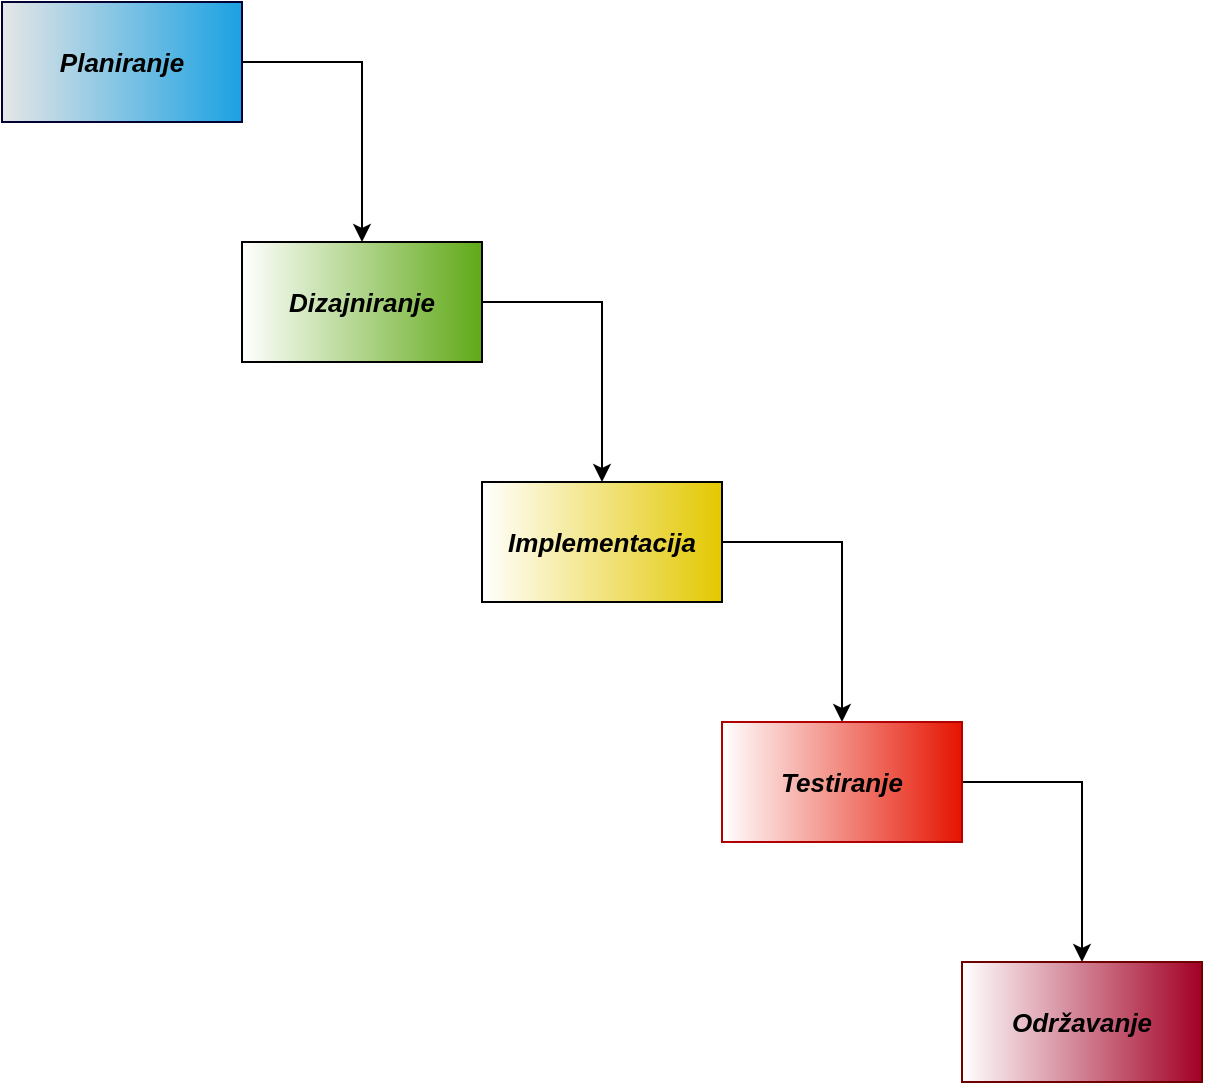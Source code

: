 <mxfile version="14.6.5" type="device"><diagram id="v_jOgmkJaCX-mCwG1Yf0" name="Page-1"><mxGraphModel dx="1422" dy="800" grid="1" gridSize="10" guides="1" tooltips="1" connect="1" arrows="1" fold="1" page="1" pageScale="1" pageWidth="1169" pageHeight="1654" math="0" shadow="0"><root><mxCell id="0"/><mxCell id="1" parent="0"/><mxCell id="fG6dmff4NVvbZzy_g_ff-6" style="edgeStyle=orthogonalEdgeStyle;rounded=0;orthogonalLoop=1;jettySize=auto;html=1;entryX=0.5;entryY=0;entryDx=0;entryDy=0;" edge="1" parent="1" source="fG6dmff4NVvbZzy_g_ff-1" target="fG6dmff4NVvbZzy_g_ff-2"><mxGeometry relative="1" as="geometry"><Array as="points"><mxPoint x="460" y="130"/></Array></mxGeometry></mxCell><mxCell id="fG6dmff4NVvbZzy_g_ff-1" value="&lt;b&gt;&lt;i&gt;&lt;font style=&quot;font-size: 13px&quot; color=&quot;#000000&quot;&gt;Planiranje&lt;/font&gt;&lt;/i&gt;&lt;/b&gt;" style="rounded=0;whiteSpace=wrap;html=1;fillColor=#1ba1e2;fontColor=#ffffff;strokeColor=#000033;gradientDirection=west;gradientColor=#E6E6E6;" vertex="1" parent="1"><mxGeometry x="280" y="100" width="120" height="60" as="geometry"/></mxCell><mxCell id="fG6dmff4NVvbZzy_g_ff-7" style="edgeStyle=orthogonalEdgeStyle;rounded=0;orthogonalLoop=1;jettySize=auto;html=1;" edge="1" parent="1" source="fG6dmff4NVvbZzy_g_ff-2" target="fG6dmff4NVvbZzy_g_ff-3"><mxGeometry relative="1" as="geometry"><Array as="points"><mxPoint x="580" y="250"/></Array></mxGeometry></mxCell><mxCell id="fG6dmff4NVvbZzy_g_ff-2" value="&lt;b&gt;&lt;i&gt;&lt;font style=&quot;font-size: 13px&quot; color=&quot;#000000&quot;&gt;Dizajniranje&lt;/font&gt;&lt;/i&gt;&lt;/b&gt;" style="rounded=0;whiteSpace=wrap;html=1;fillColor=#60a917;fontColor=#ffffff;gradientDirection=west;gradientColor=#ffffff;strokeWidth=1;" vertex="1" parent="1"><mxGeometry x="400" y="220" width="120" height="60" as="geometry"/></mxCell><mxCell id="fG6dmff4NVvbZzy_g_ff-9" style="edgeStyle=orthogonalEdgeStyle;rounded=0;orthogonalLoop=1;jettySize=auto;html=1;entryX=0.5;entryY=0;entryDx=0;entryDy=0;" edge="1" parent="1" source="fG6dmff4NVvbZzy_g_ff-3" target="fG6dmff4NVvbZzy_g_ff-4"><mxGeometry relative="1" as="geometry"><Array as="points"><mxPoint x="700" y="370"/></Array></mxGeometry></mxCell><mxCell id="fG6dmff4NVvbZzy_g_ff-3" value="&lt;b&gt;&lt;i&gt;&lt;font style=&quot;font-size: 13px&quot; color=&quot;#000000&quot;&gt;Implementacija&lt;br&gt;&lt;/font&gt;&lt;/i&gt;&lt;/b&gt;" style="rounded=0;whiteSpace=wrap;html=1;fillColor=#e3c800;fontColor=#000000;gradientDirection=west;strokeWidth=1;gradientColor=#ffffff;" vertex="1" parent="1"><mxGeometry x="520" y="340" width="120" height="60" as="geometry"/></mxCell><mxCell id="fG6dmff4NVvbZzy_g_ff-10" style="edgeStyle=orthogonalEdgeStyle;rounded=0;orthogonalLoop=1;jettySize=auto;html=1;entryX=0.5;entryY=0;entryDx=0;entryDy=0;" edge="1" parent="1" source="fG6dmff4NVvbZzy_g_ff-4" target="fG6dmff4NVvbZzy_g_ff-5"><mxGeometry relative="1" as="geometry"><Array as="points"><mxPoint x="820" y="490"/></Array></mxGeometry></mxCell><mxCell id="fG6dmff4NVvbZzy_g_ff-4" value="&lt;b&gt;&lt;i&gt;&lt;font style=&quot;font-size: 13px&quot; color=&quot;#000000&quot;&gt;Testiranje&lt;br&gt;&lt;/font&gt;&lt;/i&gt;&lt;/b&gt;" style="rounded=0;whiteSpace=wrap;html=1;fillColor=#e51400;fontColor=#ffffff;gradientDirection=west;strokeWidth=1;strokeColor=#B20000;gradientColor=#ffffff;" vertex="1" parent="1"><mxGeometry x="640" y="460" width="120" height="60" as="geometry"/></mxCell><mxCell id="fG6dmff4NVvbZzy_g_ff-5" value="&lt;b&gt;&lt;i&gt;&lt;font style=&quot;font-size: 13px&quot; color=&quot;#000000&quot;&gt;Održavanje&lt;br&gt;&lt;/font&gt;&lt;/i&gt;&lt;/b&gt;" style="rounded=0;whiteSpace=wrap;html=1;fillColor=#a20025;fontColor=#ffffff;gradientDirection=west;strokeWidth=1;strokeColor=#6F0000;gradientColor=#ffffff;" vertex="1" parent="1"><mxGeometry x="760" y="580" width="120" height="60" as="geometry"/></mxCell></root></mxGraphModel></diagram></mxfile>